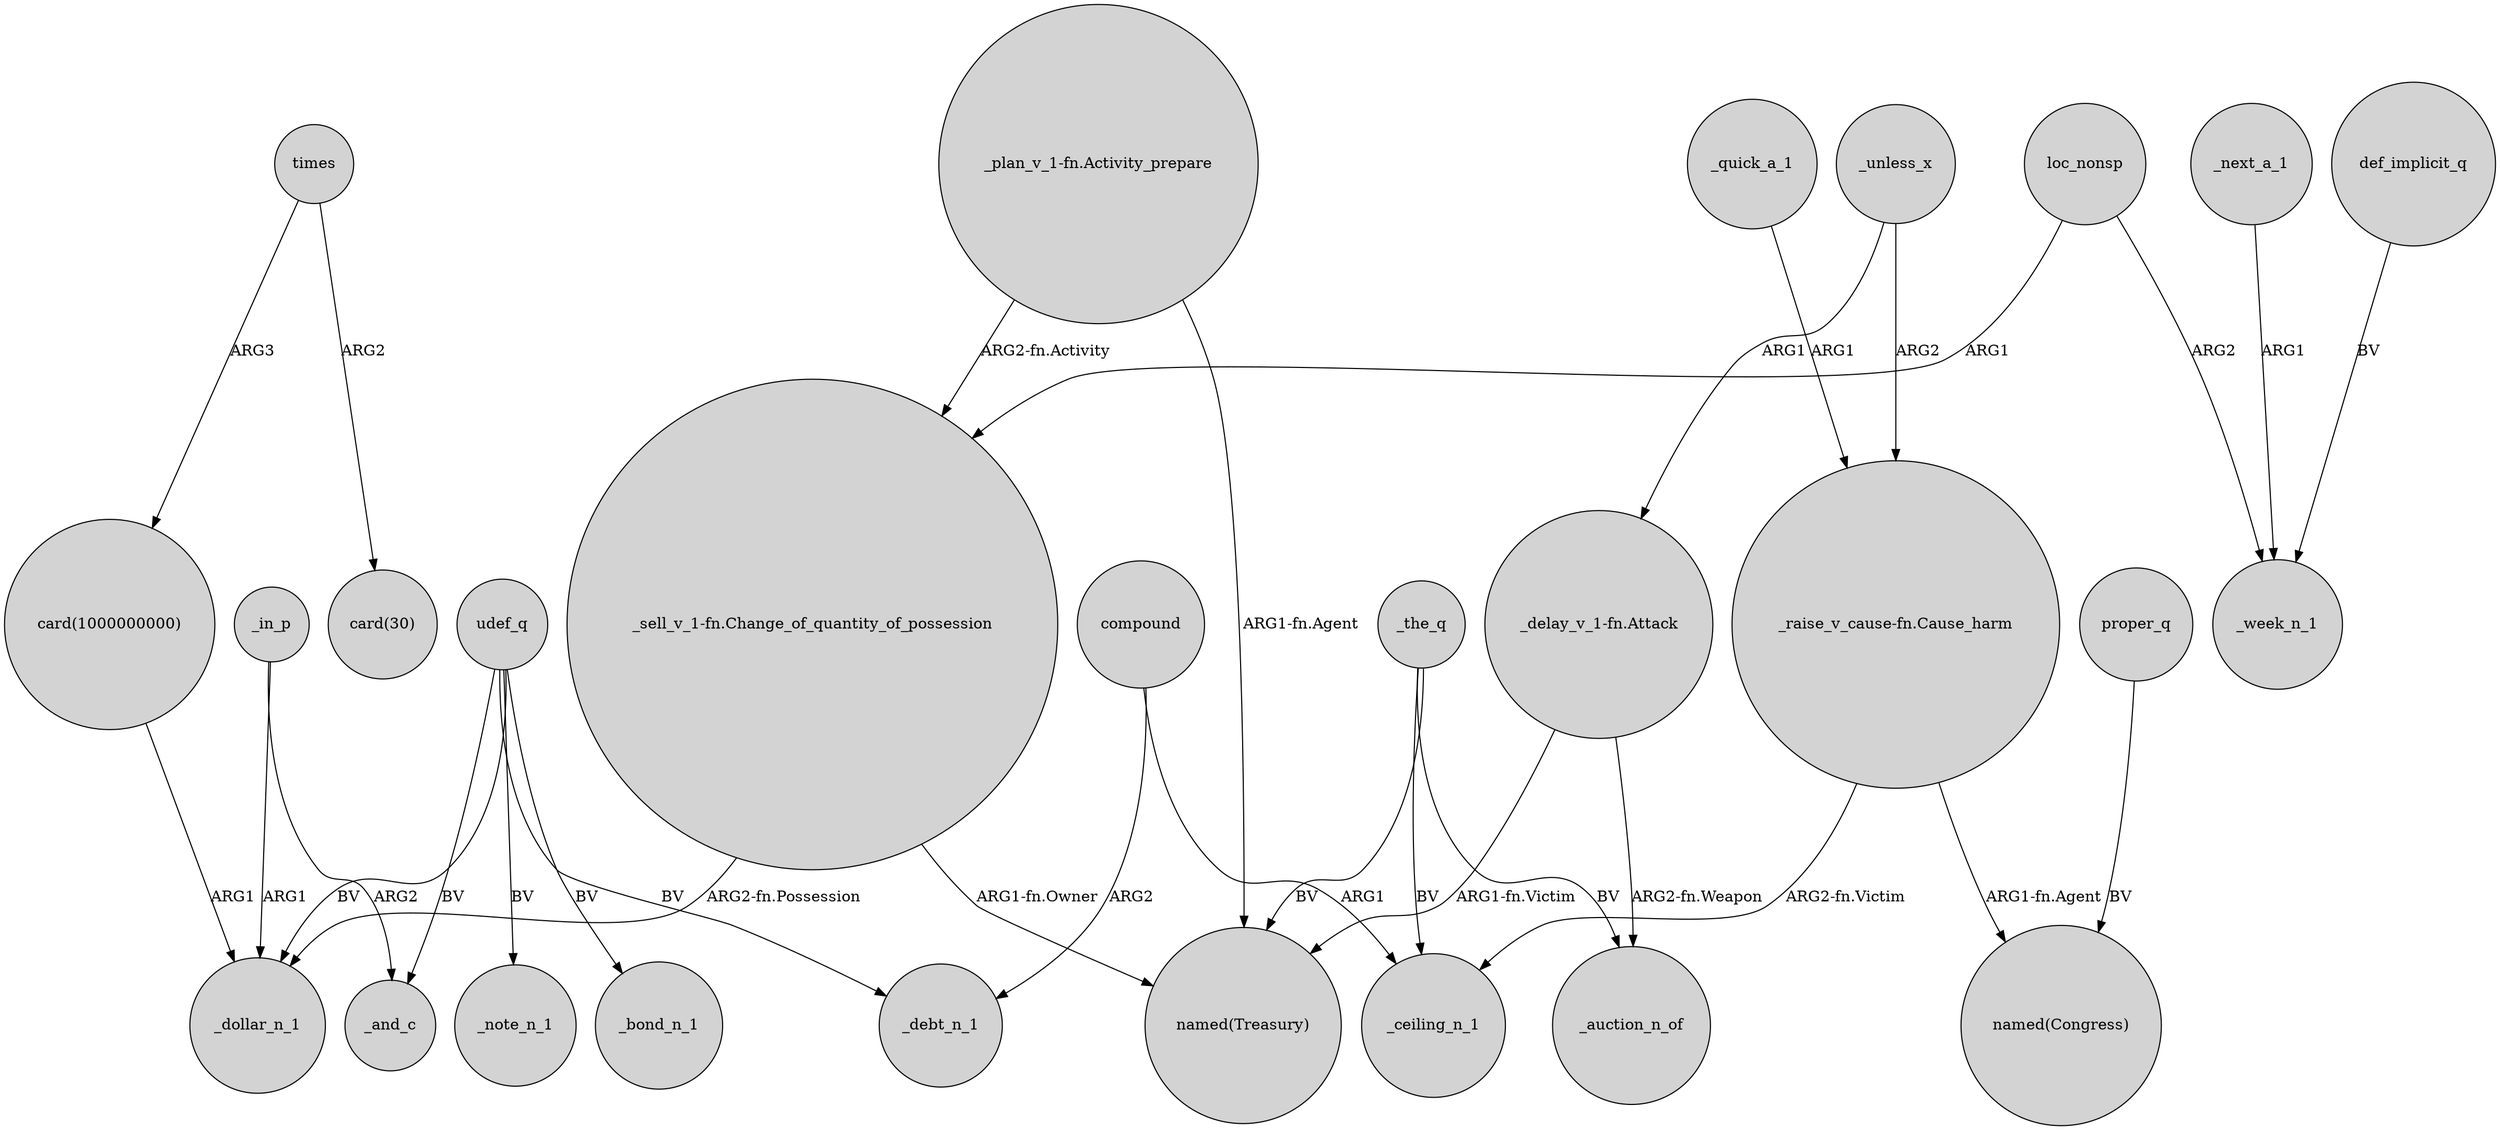 digraph {
	node [shape=circle style=filled]
	"card(1000000000)" -> _dollar_n_1 [label=ARG1]
	proper_q -> "named(Congress)" [label=BV]
	_in_p -> _and_c [label=ARG2]
	udef_q -> _bond_n_1 [label=BV]
	_unless_x -> "_raise_v_cause-fn.Cause_harm" [label=ARG2]
	_quick_a_1 -> "_raise_v_cause-fn.Cause_harm" [label=ARG1]
	loc_nonsp -> _week_n_1 [label=ARG2]
	udef_q -> _and_c [label=BV]
	times -> "card(1000000000)" [label=ARG3]
	"_plan_v_1-fn.Activity_prepare" -> "named(Treasury)" [label="ARG1-fn.Agent"]
	compound -> _ceiling_n_1 [label=ARG1]
	"_raise_v_cause-fn.Cause_harm" -> "named(Congress)" [label="ARG1-fn.Agent"]
	_in_p -> _dollar_n_1 [label=ARG1]
	"_raise_v_cause-fn.Cause_harm" -> _ceiling_n_1 [label="ARG2-fn.Victim"]
	_unless_x -> "_delay_v_1-fn.Attack" [label=ARG1]
	udef_q -> _debt_n_1 [label=BV]
	_the_q -> _ceiling_n_1 [label=BV]
	"_plan_v_1-fn.Activity_prepare" -> "_sell_v_1-fn.Change_of_quantity_of_possession" [label="ARG2-fn.Activity"]
	times -> "card(30)" [label=ARG2]
	udef_q -> _note_n_1 [label=BV]
	udef_q -> _dollar_n_1 [label=BV]
	def_implicit_q -> _week_n_1 [label=BV]
	"_delay_v_1-fn.Attack" -> _auction_n_of [label="ARG2-fn.Weapon"]
	compound -> _debt_n_1 [label=ARG2]
	"_delay_v_1-fn.Attack" -> "named(Treasury)" [label="ARG1-fn.Victim"]
	_next_a_1 -> _week_n_1 [label=ARG1]
	_the_q -> "named(Treasury)" [label=BV]
	"_sell_v_1-fn.Change_of_quantity_of_possession" -> _dollar_n_1 [label="ARG2-fn.Possession"]
	_the_q -> _auction_n_of [label=BV]
	loc_nonsp -> "_sell_v_1-fn.Change_of_quantity_of_possession" [label=ARG1]
	"_sell_v_1-fn.Change_of_quantity_of_possession" -> "named(Treasury)" [label="ARG1-fn.Owner"]
}
